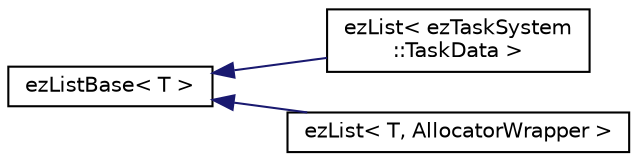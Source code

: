 digraph "Graphical Class Hierarchy"
{
 // LATEX_PDF_SIZE
  edge [fontname="Helvetica",fontsize="10",labelfontname="Helvetica",labelfontsize="10"];
  node [fontname="Helvetica",fontsize="10",shape=record];
  rankdir="LR";
  Node0 [label="ezListBase\< T \>",height=0.2,width=0.4,color="black", fillcolor="white", style="filled",URL="$d9/de2/classez_list_base.htm",tooltip="A List-class, similar to STL::list."];
  Node0 -> Node1 [dir="back",color="midnightblue",fontsize="10",style="solid",fontname="Helvetica"];
  Node1 [label="ezList\< ezTaskSystem\l::TaskData \>",height=0.2,width=0.4,color="black", fillcolor="white", style="filled",URL="$d4/d51/classez_list.htm",tooltip=" "];
  Node0 -> Node2 [dir="back",color="midnightblue",fontsize="10",style="solid",fontname="Helvetica"];
  Node2 [label="ezList\< T, AllocatorWrapper \>",height=0.2,width=0.4,color="black", fillcolor="white", style="filled",URL="$d4/d51/classez_list.htm",tooltip=" "];
}
